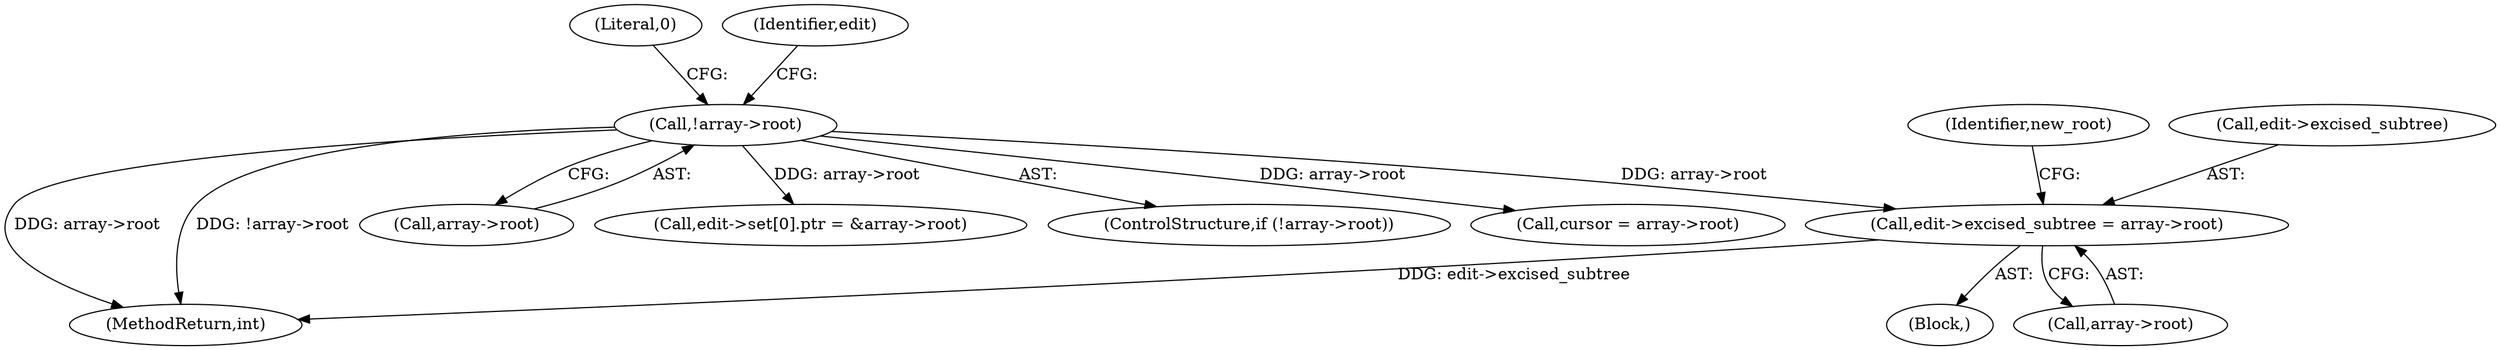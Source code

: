 digraph "0_linux_95389b08d93d5c06ec63ab49bd732b0069b7c35e@pointer" {
"1000182" [label="(Call,edit->excised_subtree = array->root)"];
"1000137" [label="(Call,!array->root)"];
"1000198" [label="(Call,cursor = array->root)"];
"1000142" [label="(Literal,0)"];
"1000882" [label="(MethodReturn,int)"];
"1000186" [label="(Call,array->root)"];
"1000138" [label="(Call,array->root)"];
"1000190" [label="(Identifier,new_root)"];
"1000144" [label="(Identifier,edit)"];
"1000170" [label="(Call,edit->set[0].ptr = &array->root)"];
"1000116" [label="(Block,)"];
"1000136" [label="(ControlStructure,if (!array->root))"];
"1000183" [label="(Call,edit->excised_subtree)"];
"1000137" [label="(Call,!array->root)"];
"1000182" [label="(Call,edit->excised_subtree = array->root)"];
"1000182" -> "1000116"  [label="AST: "];
"1000182" -> "1000186"  [label="CFG: "];
"1000183" -> "1000182"  [label="AST: "];
"1000186" -> "1000182"  [label="AST: "];
"1000190" -> "1000182"  [label="CFG: "];
"1000182" -> "1000882"  [label="DDG: edit->excised_subtree"];
"1000137" -> "1000182"  [label="DDG: array->root"];
"1000137" -> "1000136"  [label="AST: "];
"1000137" -> "1000138"  [label="CFG: "];
"1000138" -> "1000137"  [label="AST: "];
"1000142" -> "1000137"  [label="CFG: "];
"1000144" -> "1000137"  [label="CFG: "];
"1000137" -> "1000882"  [label="DDG: array->root"];
"1000137" -> "1000882"  [label="DDG: !array->root"];
"1000137" -> "1000170"  [label="DDG: array->root"];
"1000137" -> "1000198"  [label="DDG: array->root"];
}
